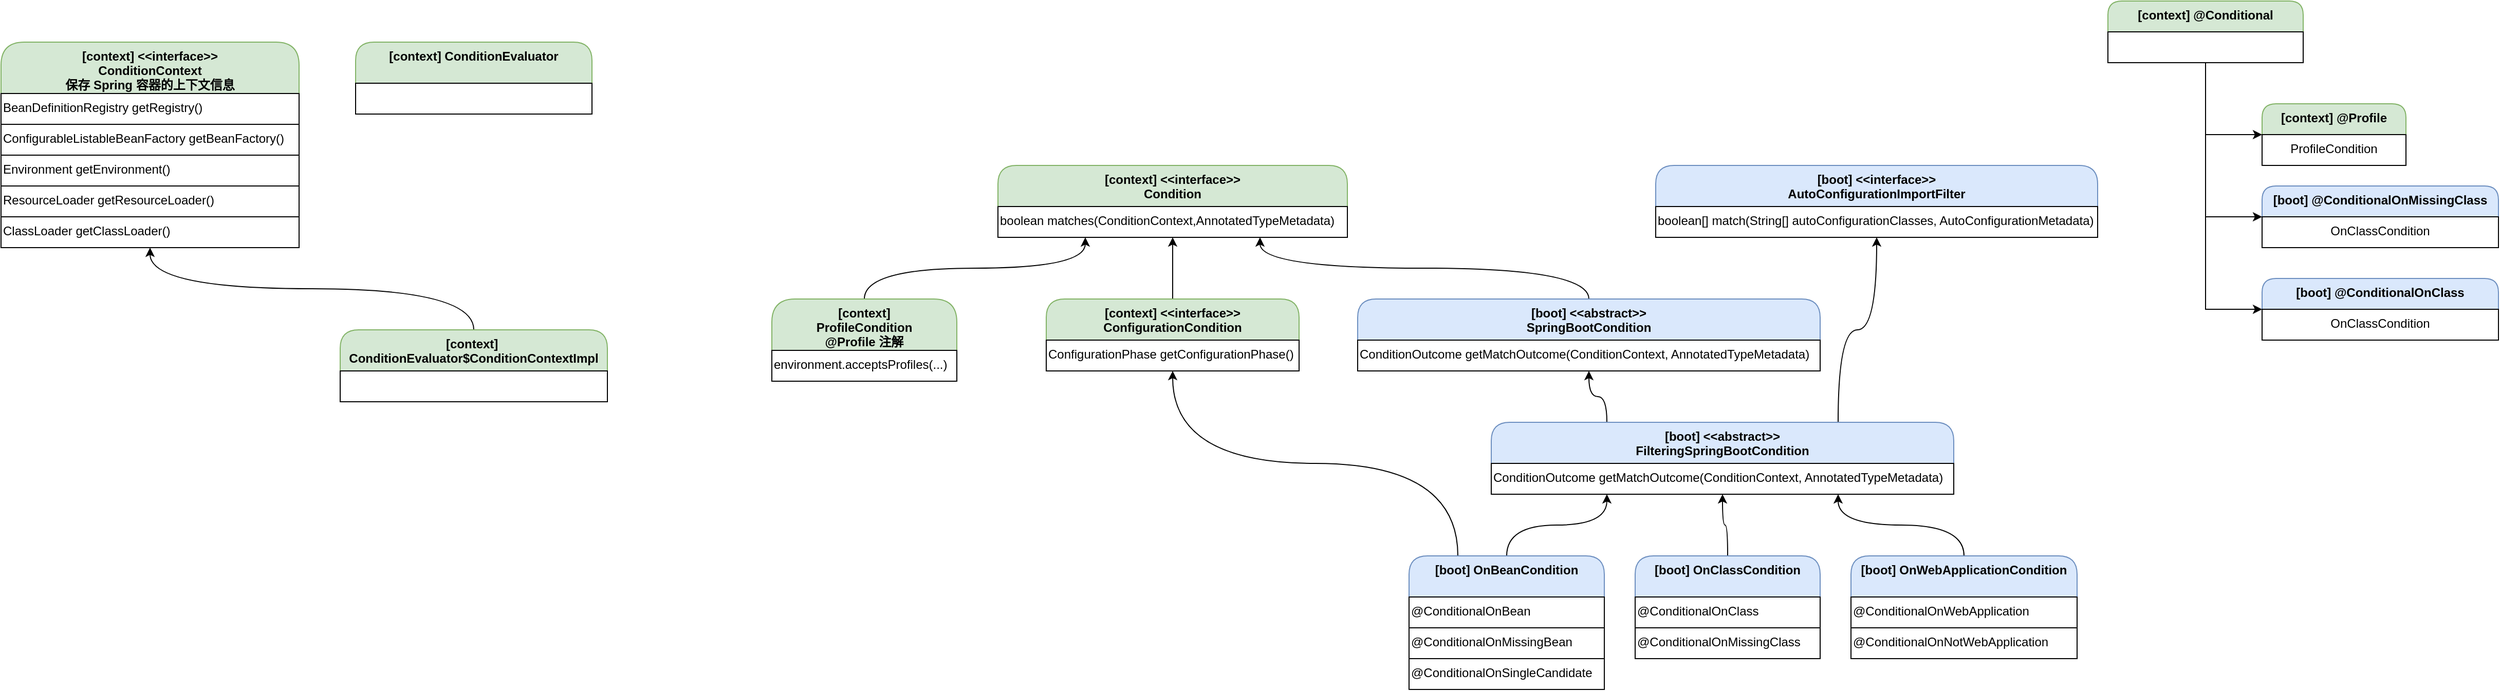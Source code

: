 <mxfile version="13.6.2" type="device"><diagram id="PFs4TAfe8ZJRCH0NtUVy" name="第 1 页"><mxGraphModel dx="2253" dy="2021" grid="1" gridSize="10" guides="1" tooltips="1" connect="1" arrows="1" fold="1" page="1" pageScale="1" pageWidth="827" pageHeight="1169" math="0" shadow="0"><root><mxCell id="0"/><mxCell id="1" parent="0"/><mxCell id="V7V3t3JNy8miscFMQGlY-1" value="[context] &lt;&lt;interface&gt;&gt;&#10;Condition" style="swimlane;fontStyle=1;align=center;verticalAlign=top;childLayout=stackLayout;horizontal=1;startSize=40;horizontalStack=0;resizeParent=1;resizeParentMax=0;resizeLast=0;collapsible=1;marginBottom=0;rounded=1;shadow=0;glass=0;sketch=0;html=0;fillColor=#d5e8d4;strokeColor=#82b366;" parent="1" vertex="1"><mxGeometry x="250" y="120" width="340" height="70" as="geometry"><mxRectangle x="200" y="1001" width="260" height="26" as="alternateBounds"/></mxGeometry></mxCell><mxCell id="V7V3t3JNy8miscFMQGlY-2" value="boolean matches(ConditionContext,AnnotatedTypeMetadata)" style="rounded=0;whiteSpace=wrap;shadow=0;glass=0;sketch=0;align=left;verticalAlign=top;" parent="V7V3t3JNy8miscFMQGlY-1" vertex="1"><mxGeometry y="40" width="340" height="30" as="geometry"/></mxCell><mxCell id="qdv6CmmVWg3KiV-ur0Vp-8" style="edgeStyle=orthogonalEdgeStyle;curved=1;rounded=0;orthogonalLoop=1;jettySize=auto;html=1;exitX=0.5;exitY=0;exitDx=0;exitDy=0;entryX=0.5;entryY=1;entryDx=0;entryDy=0;" parent="1" source="qdv6CmmVWg3KiV-ur0Vp-1" target="V7V3t3JNy8miscFMQGlY-1" edge="1"><mxGeometry relative="1" as="geometry"/></mxCell><mxCell id="qdv6CmmVWg3KiV-ur0Vp-1" value="[context] &lt;&lt;interface&gt;&gt;&#10;ConfigurationCondition" style="swimlane;fontStyle=1;align=center;verticalAlign=top;childLayout=stackLayout;horizontal=1;startSize=40;horizontalStack=0;resizeParent=1;resizeParentMax=0;resizeLast=0;collapsible=1;marginBottom=0;rounded=1;shadow=0;glass=0;sketch=0;html=0;fillColor=#d5e8d4;strokeColor=#82b366;" parent="1" vertex="1"><mxGeometry x="297" y="250" width="246" height="70" as="geometry"><mxRectangle x="200" y="1001" width="260" height="26" as="alternateBounds"/></mxGeometry></mxCell><mxCell id="qdv6CmmVWg3KiV-ur0Vp-2" value="ConfigurationPhase getConfigurationPhase()" style="rounded=0;whiteSpace=wrap;shadow=0;glass=0;sketch=0;align=left;verticalAlign=top;" parent="qdv6CmmVWg3KiV-ur0Vp-1" vertex="1"><mxGeometry y="40" width="246" height="30" as="geometry"/></mxCell><mxCell id="qdv6CmmVWg3KiV-ur0Vp-5" style="edgeStyle=orthogonalEdgeStyle;rounded=0;orthogonalLoop=1;jettySize=auto;html=1;exitX=0.5;exitY=0;exitDx=0;exitDy=0;entryX=0.25;entryY=1;entryDx=0;entryDy=0;curved=1;" parent="1" source="qdv6CmmVWg3KiV-ur0Vp-3" target="V7V3t3JNy8miscFMQGlY-1" edge="1"><mxGeometry relative="1" as="geometry"/></mxCell><mxCell id="qdv6CmmVWg3KiV-ur0Vp-3" value="[context]&#10;ProfileCondition&#10;@Profile 注解" style="swimlane;fontStyle=1;align=center;verticalAlign=top;childLayout=stackLayout;horizontal=1;startSize=50;horizontalStack=0;resizeParent=1;resizeParentMax=0;resizeLast=0;collapsible=1;marginBottom=0;rounded=1;shadow=0;glass=0;sketch=0;html=0;fillColor=#d5e8d4;strokeColor=#82b366;" parent="1" vertex="1"><mxGeometry x="30" y="250" width="180" height="80" as="geometry"><mxRectangle x="200" y="1001" width="260" height="26" as="alternateBounds"/></mxGeometry></mxCell><mxCell id="qdv6CmmVWg3KiV-ur0Vp-4" value="environment.acceptsProfiles(...)" style="rounded=0;whiteSpace=wrap;shadow=0;glass=0;sketch=0;align=left;verticalAlign=top;" parent="qdv6CmmVWg3KiV-ur0Vp-3" vertex="1"><mxGeometry y="50" width="180" height="30" as="geometry"/></mxCell><mxCell id="qdv6CmmVWg3KiV-ur0Vp-9" style="edgeStyle=orthogonalEdgeStyle;curved=1;rounded=0;orthogonalLoop=1;jettySize=auto;html=1;exitX=0.5;exitY=0;exitDx=0;exitDy=0;entryX=0.75;entryY=1;entryDx=0;entryDy=0;" parent="1" source="qdv6CmmVWg3KiV-ur0Vp-6" target="V7V3t3JNy8miscFMQGlY-1" edge="1"><mxGeometry relative="1" as="geometry"/></mxCell><mxCell id="qdv6CmmVWg3KiV-ur0Vp-6" value="[boot] &lt;&lt;abstract&gt;&gt;&#10;SpringBootCondition" style="swimlane;fontStyle=1;align=center;verticalAlign=top;childLayout=stackLayout;horizontal=1;startSize=40;horizontalStack=0;resizeParent=1;resizeParentMax=0;resizeLast=0;collapsible=1;marginBottom=0;rounded=1;shadow=0;glass=0;sketch=0;html=0;fillColor=#dae8fc;strokeColor=#6c8ebf;" parent="1" vertex="1"><mxGeometry x="600" y="250" width="450" height="70" as="geometry"><mxRectangle x="200" y="1001" width="260" height="26" as="alternateBounds"/></mxGeometry></mxCell><mxCell id="qdv6CmmVWg3KiV-ur0Vp-7" value="ConditionOutcome getMatchOutcome(ConditionContext, AnnotatedTypeMetadata)" style="rounded=0;whiteSpace=wrap;shadow=0;glass=0;sketch=0;align=left;verticalAlign=top;" parent="qdv6CmmVWg3KiV-ur0Vp-6" vertex="1"><mxGeometry y="40" width="450" height="30" as="geometry"/></mxCell><mxCell id="fY8vqqZ6w-8T7yP-Q7d8-13" style="edgeStyle=orthogonalEdgeStyle;rounded=0;orthogonalLoop=1;jettySize=auto;html=1;exitX=0.5;exitY=1;exitDx=0;exitDy=0;entryX=0;entryY=0.5;entryDx=0;entryDy=0;" edge="1" parent="1" source="fY8vqqZ6w-8T7yP-Q7d8-3" target="fY8vqqZ6w-8T7yP-Q7d8-11"><mxGeometry relative="1" as="geometry"/></mxCell><mxCell id="fY8vqqZ6w-8T7yP-Q7d8-18" style="edgeStyle=orthogonalEdgeStyle;rounded=0;orthogonalLoop=1;jettySize=auto;html=1;exitX=0.5;exitY=1;exitDx=0;exitDy=0;entryX=0;entryY=0.5;entryDx=0;entryDy=0;" edge="1" parent="1" source="fY8vqqZ6w-8T7yP-Q7d8-3" target="fY8vqqZ6w-8T7yP-Q7d8-14"><mxGeometry relative="1" as="geometry"/></mxCell><mxCell id="fY8vqqZ6w-8T7yP-Q7d8-19" style="edgeStyle=orthogonalEdgeStyle;rounded=0;orthogonalLoop=1;jettySize=auto;html=1;exitX=0.5;exitY=1;exitDx=0;exitDy=0;entryX=0;entryY=0.5;entryDx=0;entryDy=0;" edge="1" parent="1" source="fY8vqqZ6w-8T7yP-Q7d8-3" target="fY8vqqZ6w-8T7yP-Q7d8-16"><mxGeometry relative="1" as="geometry"/></mxCell><mxCell id="fY8vqqZ6w-8T7yP-Q7d8-3" value="[context] @Conditional" style="swimlane;fontStyle=1;align=center;verticalAlign=top;childLayout=stackLayout;horizontal=1;startSize=30;horizontalStack=0;resizeParent=1;resizeParentMax=0;resizeLast=0;collapsible=1;marginBottom=0;rounded=1;shadow=0;glass=0;sketch=0;html=0;fillColor=#d5e8d4;strokeColor=#82b366;" vertex="1" parent="1"><mxGeometry x="1330" y="-40" width="190" height="60" as="geometry"><mxRectangle x="200" y="1001" width="260" height="26" as="alternateBounds"/></mxGeometry></mxCell><mxCell id="fY8vqqZ6w-8T7yP-Q7d8-7" value="" style="rounded=0;whiteSpace=wrap;shadow=0;glass=0;sketch=0;align=left;verticalAlign=top;" vertex="1" parent="fY8vqqZ6w-8T7yP-Q7d8-3"><mxGeometry y="30" width="190" height="30" as="geometry"/></mxCell><mxCell id="fY8vqqZ6w-8T7yP-Q7d8-11" value="[context] @Profile" style="swimlane;fontStyle=1;align=center;verticalAlign=top;childLayout=stackLayout;horizontal=1;startSize=30;horizontalStack=0;resizeParent=1;resizeParentMax=0;resizeLast=0;collapsible=1;marginBottom=0;rounded=1;shadow=0;glass=0;sketch=0;html=0;fillColor=#d5e8d4;strokeColor=#82b366;" vertex="1" parent="1"><mxGeometry x="1480" y="60" width="140" height="60" as="geometry"><mxRectangle x="200" y="1001" width="260" height="26" as="alternateBounds"/></mxGeometry></mxCell><mxCell id="fY8vqqZ6w-8T7yP-Q7d8-12" value="ProfileCondition" style="rounded=0;whiteSpace=wrap;shadow=0;glass=0;sketch=0;align=center;verticalAlign=top;" vertex="1" parent="fY8vqqZ6w-8T7yP-Q7d8-11"><mxGeometry y="30" width="140" height="30" as="geometry"/></mxCell><mxCell id="fY8vqqZ6w-8T7yP-Q7d8-14" value="[boot] @ConditionalOnMissingClass" style="swimlane;fontStyle=1;align=center;verticalAlign=top;childLayout=stackLayout;horizontal=1;startSize=30;horizontalStack=0;resizeParent=1;resizeParentMax=0;resizeLast=0;collapsible=1;marginBottom=0;rounded=1;shadow=0;glass=0;sketch=0;html=0;fillColor=#dae8fc;strokeColor=#6c8ebf;" vertex="1" parent="1"><mxGeometry x="1480" y="140" width="230" height="60" as="geometry"><mxRectangle x="200" y="1001" width="260" height="26" as="alternateBounds"/></mxGeometry></mxCell><mxCell id="fY8vqqZ6w-8T7yP-Q7d8-15" value="OnClassCondition" style="rounded=0;whiteSpace=wrap;shadow=0;glass=0;sketch=0;align=center;verticalAlign=top;" vertex="1" parent="fY8vqqZ6w-8T7yP-Q7d8-14"><mxGeometry y="30" width="230" height="30" as="geometry"/></mxCell><mxCell id="fY8vqqZ6w-8T7yP-Q7d8-16" value="[boot] @ConditionalOnClass" style="swimlane;fontStyle=1;align=center;verticalAlign=top;childLayout=stackLayout;horizontal=1;startSize=30;horizontalStack=0;resizeParent=1;resizeParentMax=0;resizeLast=0;collapsible=1;marginBottom=0;rounded=1;shadow=0;glass=0;sketch=0;html=0;fillColor=#dae8fc;strokeColor=#6c8ebf;" vertex="1" parent="1"><mxGeometry x="1480" y="230" width="230" height="60" as="geometry"><mxRectangle x="200" y="1001" width="260" height="26" as="alternateBounds"/></mxGeometry></mxCell><mxCell id="fY8vqqZ6w-8T7yP-Q7d8-17" value="OnClassCondition" style="rounded=0;whiteSpace=wrap;shadow=0;glass=0;sketch=0;align=center;verticalAlign=top;" vertex="1" parent="fY8vqqZ6w-8T7yP-Q7d8-16"><mxGeometry y="30" width="230" height="30" as="geometry"/></mxCell><mxCell id="fY8vqqZ6w-8T7yP-Q7d8-24" style="edgeStyle=orthogonalEdgeStyle;rounded=0;orthogonalLoop=1;jettySize=auto;html=1;exitX=0.75;exitY=0;exitDx=0;exitDy=0;entryX=0.5;entryY=1;entryDx=0;entryDy=0;curved=1;" edge="1" parent="1" source="fY8vqqZ6w-8T7yP-Q7d8-20" target="fY8vqqZ6w-8T7yP-Q7d8-22"><mxGeometry relative="1" as="geometry"/></mxCell><mxCell id="fY8vqqZ6w-8T7yP-Q7d8-25" style="edgeStyle=orthogonalEdgeStyle;curved=1;rounded=0;orthogonalLoop=1;jettySize=auto;html=1;exitX=0.25;exitY=0;exitDx=0;exitDy=0;entryX=0.5;entryY=1;entryDx=0;entryDy=0;" edge="1" parent="1" source="fY8vqqZ6w-8T7yP-Q7d8-20" target="qdv6CmmVWg3KiV-ur0Vp-6"><mxGeometry relative="1" as="geometry"/></mxCell><mxCell id="fY8vqqZ6w-8T7yP-Q7d8-22" value="[boot] &lt;&lt;interface&gt;&gt;&#10;AutoConfigurationImportFilter" style="swimlane;fontStyle=1;align=center;verticalAlign=top;childLayout=stackLayout;horizontal=1;startSize=40;horizontalStack=0;resizeParent=1;resizeParentMax=0;resizeLast=0;collapsible=1;marginBottom=0;rounded=1;shadow=0;glass=0;sketch=0;html=0;fillColor=#dae8fc;strokeColor=#6c8ebf;" vertex="1" parent="1"><mxGeometry x="890" y="120" width="430" height="70" as="geometry"><mxRectangle x="200" y="1001" width="260" height="26" as="alternateBounds"/></mxGeometry></mxCell><mxCell id="fY8vqqZ6w-8T7yP-Q7d8-23" value="boolean[] match(String[] autoConfigurationClasses, AutoConfigurationMetadata)" style="rounded=0;whiteSpace=wrap;shadow=0;glass=0;sketch=0;align=left;verticalAlign=top;" vertex="1" parent="fY8vqqZ6w-8T7yP-Q7d8-22"><mxGeometry y="40" width="430" height="30" as="geometry"/></mxCell><mxCell id="fY8vqqZ6w-8T7yP-Q7d8-20" value="[boot] &lt;&lt;abstract&gt;&gt;&#10;FilteringSpringBootCondition" style="swimlane;fontStyle=1;align=center;verticalAlign=top;childLayout=stackLayout;horizontal=1;startSize=40;horizontalStack=0;resizeParent=1;resizeParentMax=0;resizeLast=0;collapsible=1;marginBottom=0;rounded=1;shadow=0;glass=0;sketch=0;html=0;fillColor=#dae8fc;strokeColor=#6c8ebf;" vertex="1" parent="1"><mxGeometry x="730" y="370" width="450" height="70" as="geometry"><mxRectangle x="200" y="1001" width="260" height="26" as="alternateBounds"/></mxGeometry></mxCell><mxCell id="fY8vqqZ6w-8T7yP-Q7d8-21" value="ConditionOutcome getMatchOutcome(ConditionContext, AnnotatedTypeMetadata)" style="rounded=0;whiteSpace=wrap;shadow=0;glass=0;sketch=0;align=left;verticalAlign=top;" vertex="1" parent="fY8vqqZ6w-8T7yP-Q7d8-20"><mxGeometry y="40" width="450" height="30" as="geometry"/></mxCell><mxCell id="fY8vqqZ6w-8T7yP-Q7d8-34" style="edgeStyle=orthogonalEdgeStyle;curved=1;rounded=0;orthogonalLoop=1;jettySize=auto;html=1;exitX=0.5;exitY=0;exitDx=0;exitDy=0;entryX=0.25;entryY=1;entryDx=0;entryDy=0;" edge="1" parent="1" source="fY8vqqZ6w-8T7yP-Q7d8-26" target="fY8vqqZ6w-8T7yP-Q7d8-20"><mxGeometry relative="1" as="geometry"/></mxCell><mxCell id="fY8vqqZ6w-8T7yP-Q7d8-35" style="edgeStyle=orthogonalEdgeStyle;curved=1;rounded=0;orthogonalLoop=1;jettySize=auto;html=1;exitX=0.25;exitY=0;exitDx=0;exitDy=0;entryX=0.5;entryY=1;entryDx=0;entryDy=0;" edge="1" parent="1" source="fY8vqqZ6w-8T7yP-Q7d8-26" target="qdv6CmmVWg3KiV-ur0Vp-1"><mxGeometry relative="1" as="geometry"><mxPoint x="380" y="380" as="targetPoint"/></mxGeometry></mxCell><mxCell id="fY8vqqZ6w-8T7yP-Q7d8-32" style="edgeStyle=orthogonalEdgeStyle;curved=1;rounded=0;orthogonalLoop=1;jettySize=auto;html=1;exitX=0.5;exitY=0;exitDx=0;exitDy=0;entryX=0.75;entryY=1;entryDx=0;entryDy=0;" edge="1" parent="1" source="fY8vqqZ6w-8T7yP-Q7d8-30" target="fY8vqqZ6w-8T7yP-Q7d8-20"><mxGeometry relative="1" as="geometry"/></mxCell><mxCell id="fY8vqqZ6w-8T7yP-Q7d8-30" value="[boot] OnWebApplicationCondition" style="swimlane;fontStyle=1;align=center;verticalAlign=top;childLayout=stackLayout;horizontal=1;startSize=40;horizontalStack=0;resizeParent=1;resizeParentMax=0;resizeLast=0;collapsible=1;marginBottom=0;rounded=1;shadow=0;glass=0;sketch=0;html=0;flipH=0;fillColor=#dae8fc;strokeColor=#6c8ebf;" vertex="1" parent="1"><mxGeometry x="1080" y="500" width="220" height="100" as="geometry"><mxRectangle x="200" y="1001" width="260" height="26" as="alternateBounds"/></mxGeometry></mxCell><mxCell id="fY8vqqZ6w-8T7yP-Q7d8-31" value="@ConditionalOnWebApplication" style="rounded=0;whiteSpace=wrap;shadow=0;glass=0;sketch=0;align=left;verticalAlign=top;" vertex="1" parent="fY8vqqZ6w-8T7yP-Q7d8-30"><mxGeometry y="40" width="220" height="30" as="geometry"/></mxCell><mxCell id="fY8vqqZ6w-8T7yP-Q7d8-39" value="@ConditionalOnNotWebApplication" style="rounded=0;whiteSpace=wrap;shadow=0;glass=0;sketch=0;align=left;verticalAlign=top;" vertex="1" parent="fY8vqqZ6w-8T7yP-Q7d8-30"><mxGeometry y="70" width="220" height="30" as="geometry"/></mxCell><mxCell id="fY8vqqZ6w-8T7yP-Q7d8-33" style="edgeStyle=orthogonalEdgeStyle;curved=1;rounded=0;orthogonalLoop=1;jettySize=auto;html=1;exitX=0.5;exitY=0;exitDx=0;exitDy=0;entryX=0.5;entryY=1;entryDx=0;entryDy=0;" edge="1" parent="1" source="fY8vqqZ6w-8T7yP-Q7d8-28" target="fY8vqqZ6w-8T7yP-Q7d8-20"><mxGeometry relative="1" as="geometry"/></mxCell><mxCell id="fY8vqqZ6w-8T7yP-Q7d8-28" value="[boot] OnClassCondition" style="swimlane;fontStyle=1;align=center;verticalAlign=top;childLayout=stackLayout;horizontal=1;startSize=40;horizontalStack=0;resizeParent=1;resizeParentMax=0;resizeLast=0;collapsible=1;marginBottom=0;rounded=1;shadow=0;glass=0;sketch=0;html=0;flipH=0;fillColor=#dae8fc;strokeColor=#6c8ebf;" vertex="1" parent="1"><mxGeometry x="870" y="500" width="180" height="100" as="geometry"><mxRectangle x="200" y="1001" width="260" height="26" as="alternateBounds"/></mxGeometry></mxCell><mxCell id="fY8vqqZ6w-8T7yP-Q7d8-29" value="@ConditionalOnClass" style="rounded=0;whiteSpace=wrap;shadow=0;glass=0;sketch=0;align=left;verticalAlign=top;" vertex="1" parent="fY8vqqZ6w-8T7yP-Q7d8-28"><mxGeometry y="40" width="180" height="30" as="geometry"/></mxCell><mxCell id="fY8vqqZ6w-8T7yP-Q7d8-38" value="@ConditionalOnMissingClass" style="rounded=0;whiteSpace=wrap;shadow=0;glass=0;sketch=0;align=left;verticalAlign=top;" vertex="1" parent="fY8vqqZ6w-8T7yP-Q7d8-28"><mxGeometry y="70" width="180" height="30" as="geometry"/></mxCell><mxCell id="fY8vqqZ6w-8T7yP-Q7d8-26" value="[boot] OnBeanCondition" style="swimlane;fontStyle=1;align=center;verticalAlign=top;childLayout=stackLayout;horizontal=1;startSize=40;horizontalStack=0;resizeParent=1;resizeParentMax=0;resizeLast=0;collapsible=1;marginBottom=0;rounded=1;shadow=0;glass=0;sketch=0;html=0;flipH=0;fillColor=#dae8fc;strokeColor=#6c8ebf;" vertex="1" parent="1"><mxGeometry x="650" y="500" width="190" height="130" as="geometry"><mxRectangle x="200" y="1001" width="260" height="26" as="alternateBounds"/></mxGeometry></mxCell><mxCell id="fY8vqqZ6w-8T7yP-Q7d8-27" value="@ConditionalOnBean" style="rounded=0;whiteSpace=wrap;shadow=0;glass=0;sketch=0;align=left;verticalAlign=top;" vertex="1" parent="fY8vqqZ6w-8T7yP-Q7d8-26"><mxGeometry y="40" width="190" height="30" as="geometry"/></mxCell><mxCell id="fY8vqqZ6w-8T7yP-Q7d8-36" value="@ConditionalOnMissingBean" style="rounded=0;whiteSpace=wrap;shadow=0;glass=0;sketch=0;align=left;verticalAlign=top;" vertex="1" parent="fY8vqqZ6w-8T7yP-Q7d8-26"><mxGeometry y="70" width="190" height="30" as="geometry"/></mxCell><mxCell id="fY8vqqZ6w-8T7yP-Q7d8-37" value="@ConditionalOnSingleCandidate" style="rounded=0;whiteSpace=wrap;shadow=0;glass=0;sketch=0;align=left;verticalAlign=top;" vertex="1" parent="fY8vqqZ6w-8T7yP-Q7d8-26"><mxGeometry y="100" width="190" height="30" as="geometry"/></mxCell><mxCell id="qdv6CmmVWg3KiV-ur0Vp-12" value="[context] &lt;&lt;interface&gt;&gt;&#10;ConditionContext&#10;保存 Spring 容器的上下文信息" style="swimlane;fontStyle=1;align=center;verticalAlign=top;childLayout=stackLayout;horizontal=1;startSize=50;horizontalStack=0;resizeParent=1;resizeParentMax=0;resizeLast=0;collapsible=1;marginBottom=0;rounded=1;shadow=0;glass=0;sketch=0;html=0;fillColor=#d5e8d4;strokeColor=#82b366;" parent="1" vertex="1"><mxGeometry x="-720" width="290" height="200" as="geometry"><mxRectangle x="200" y="1001" width="260" height="26" as="alternateBounds"/></mxGeometry></mxCell><mxCell id="qdv6CmmVWg3KiV-ur0Vp-13" value="BeanDefinitionRegistry getRegistry()" style="rounded=0;whiteSpace=wrap;shadow=0;glass=0;sketch=0;align=left;verticalAlign=top;" parent="qdv6CmmVWg3KiV-ur0Vp-12" vertex="1"><mxGeometry y="50" width="290" height="30" as="geometry"/></mxCell><mxCell id="qdv6CmmVWg3KiV-ur0Vp-14" value="ConfigurableListableBeanFactory getBeanFactory()" style="rounded=0;whiteSpace=wrap;shadow=0;glass=0;sketch=0;align=left;verticalAlign=top;" parent="qdv6CmmVWg3KiV-ur0Vp-12" vertex="1"><mxGeometry y="80" width="290" height="30" as="geometry"/></mxCell><mxCell id="qdv6CmmVWg3KiV-ur0Vp-15" value="Environment getEnvironment()" style="rounded=0;whiteSpace=wrap;shadow=0;glass=0;sketch=0;align=left;verticalAlign=top;" parent="qdv6CmmVWg3KiV-ur0Vp-12" vertex="1"><mxGeometry y="110" width="290" height="30" as="geometry"/></mxCell><mxCell id="qdv6CmmVWg3KiV-ur0Vp-16" value="ResourceLoader getResourceLoader()" style="rounded=0;whiteSpace=wrap;shadow=0;glass=0;sketch=0;align=left;verticalAlign=top;" parent="qdv6CmmVWg3KiV-ur0Vp-12" vertex="1"><mxGeometry y="140" width="290" height="30" as="geometry"/></mxCell><mxCell id="qdv6CmmVWg3KiV-ur0Vp-17" value="ClassLoader getClassLoader()" style="rounded=0;whiteSpace=wrap;shadow=0;glass=0;sketch=0;align=left;verticalAlign=top;" parent="qdv6CmmVWg3KiV-ur0Vp-12" vertex="1"><mxGeometry y="170" width="290" height="30" as="geometry"/></mxCell><mxCell id="fY8vqqZ6w-8T7yP-Q7d8-44" style="edgeStyle=orthogonalEdgeStyle;curved=1;rounded=0;orthogonalLoop=1;jettySize=auto;html=1;exitX=0.5;exitY=0;exitDx=0;exitDy=0;entryX=0.5;entryY=1;entryDx=0;entryDy=0;" edge="1" parent="1" source="fY8vqqZ6w-8T7yP-Q7d8-42" target="qdv6CmmVWg3KiV-ur0Vp-12"><mxGeometry relative="1" as="geometry"/></mxCell><mxCell id="fY8vqqZ6w-8T7yP-Q7d8-40" value="[context] ConditionEvaluator&#10;" style="swimlane;fontStyle=1;align=center;verticalAlign=top;childLayout=stackLayout;horizontal=1;startSize=40;horizontalStack=0;resizeParent=1;resizeParentMax=0;resizeLast=0;collapsible=1;marginBottom=0;rounded=1;shadow=0;glass=0;sketch=0;html=0;fillColor=#d5e8d4;strokeColor=#82b366;" vertex="1" parent="1"><mxGeometry x="-375" width="230" height="70" as="geometry"><mxRectangle x="200" y="1001" width="260" height="26" as="alternateBounds"/></mxGeometry></mxCell><mxCell id="fY8vqqZ6w-8T7yP-Q7d8-41" value="" style="rounded=0;whiteSpace=wrap;shadow=0;glass=0;sketch=0;align=left;verticalAlign=top;" vertex="1" parent="fY8vqqZ6w-8T7yP-Q7d8-40"><mxGeometry y="40" width="230" height="30" as="geometry"/></mxCell><mxCell id="fY8vqqZ6w-8T7yP-Q7d8-42" value="[context] &#10;ConditionEvaluator$ConditionContextImpl&#10;" style="swimlane;fontStyle=1;align=center;verticalAlign=top;childLayout=stackLayout;horizontal=1;startSize=40;horizontalStack=0;resizeParent=1;resizeParentMax=0;resizeLast=0;collapsible=1;marginBottom=0;rounded=1;shadow=0;glass=0;sketch=0;html=0;fillColor=#d5e8d4;strokeColor=#82b366;" vertex="1" parent="1"><mxGeometry x="-390" y="280" width="260" height="70" as="geometry"><mxRectangle x="200" y="1001" width="260" height="26" as="alternateBounds"/></mxGeometry></mxCell><mxCell id="fY8vqqZ6w-8T7yP-Q7d8-43" value="" style="rounded=0;whiteSpace=wrap;shadow=0;glass=0;sketch=0;align=left;verticalAlign=top;" vertex="1" parent="fY8vqqZ6w-8T7yP-Q7d8-42"><mxGeometry y="40" width="260" height="30" as="geometry"/></mxCell></root></mxGraphModel></diagram></mxfile>